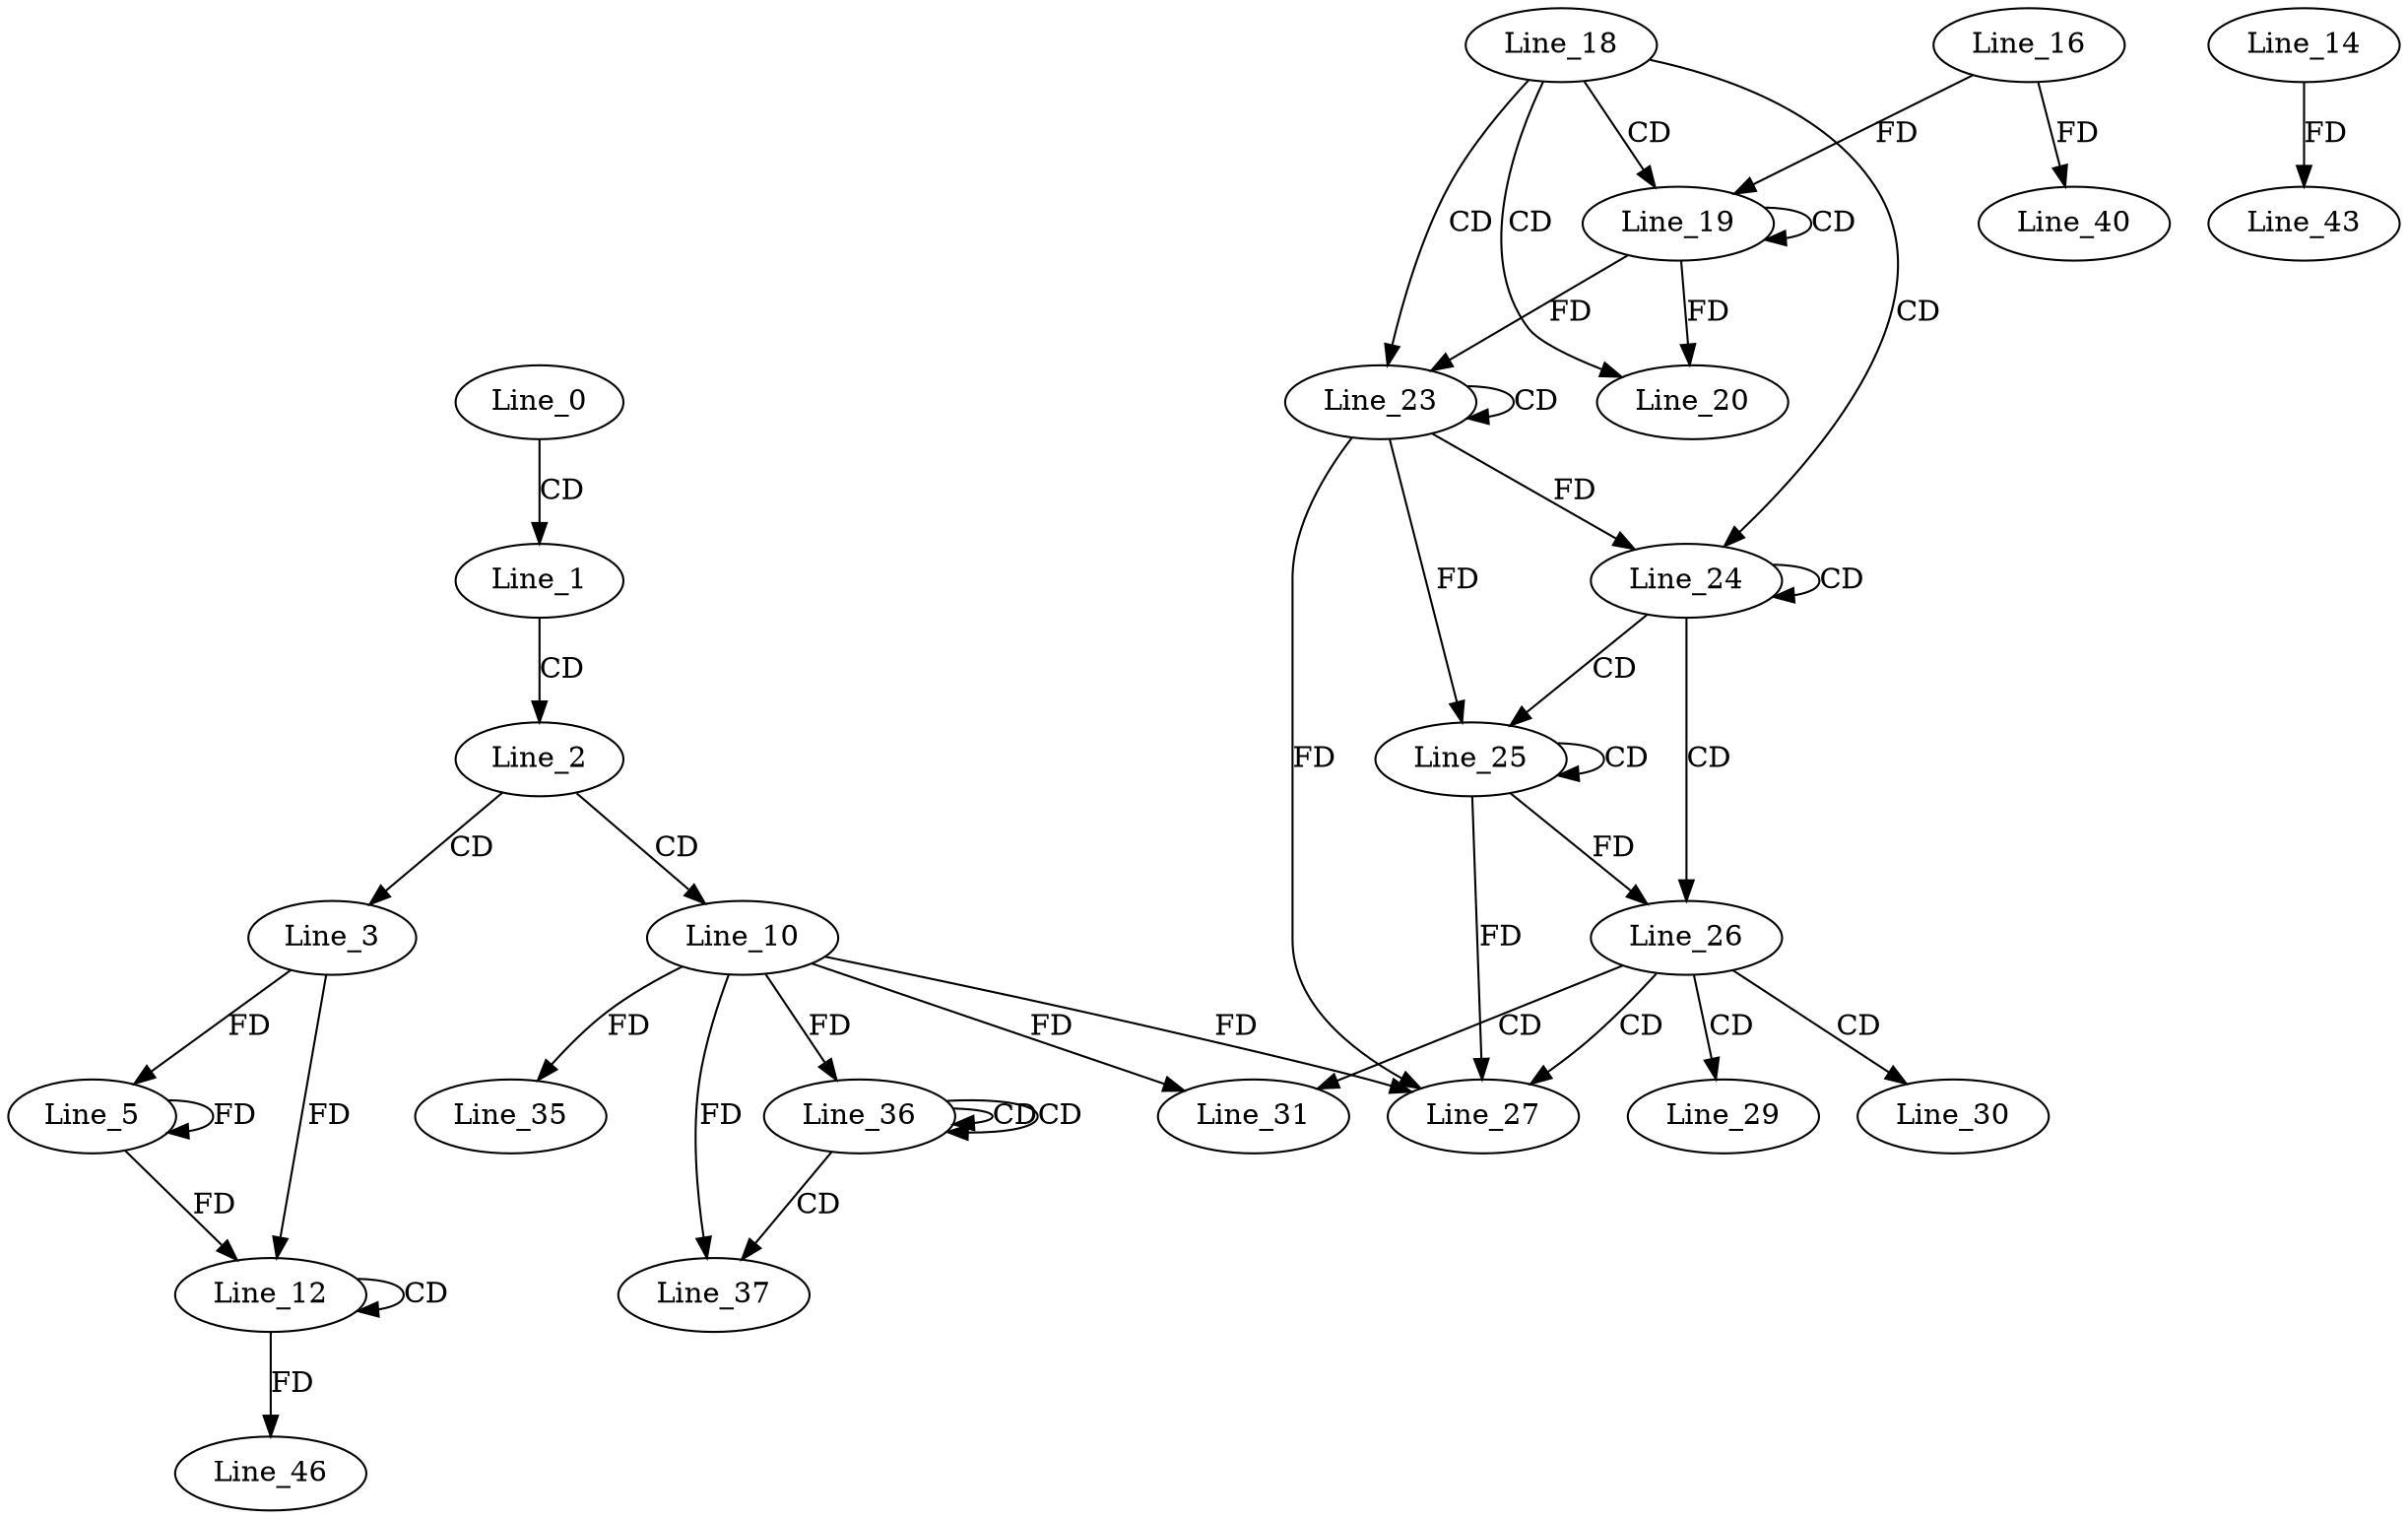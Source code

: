 digraph G {
  Line_0;
  Line_1;
  Line_2;
  Line_3;
  Line_5;
  Line_5;
  Line_10;
  Line_12;
  Line_12;
  Line_18;
  Line_19;
  Line_19;
  Line_16;
  Line_20;
  Line_23;
  Line_23;
  Line_24;
  Line_24;
  Line_24;
  Line_24;
  Line_25;
  Line_25;
  Line_26;
  Line_27;
  Line_27;
  Line_29;
  Line_30;
  Line_31;
  Line_35;
  Line_36;
  Line_36;
  Line_36;
  Line_37;
  Line_37;
  Line_40;
  Line_14;
  Line_43;
  Line_46;
  Line_0 -> Line_1 [ label="CD" ];
  Line_1 -> Line_2 [ label="CD" ];
  Line_2 -> Line_3 [ label="CD" ];
  Line_3 -> Line_5 [ label="FD" ];
  Line_5 -> Line_5 [ label="FD" ];
  Line_2 -> Line_10 [ label="CD" ];
  Line_12 -> Line_12 [ label="CD" ];
  Line_3 -> Line_12 [ label="FD" ];
  Line_5 -> Line_12 [ label="FD" ];
  Line_18 -> Line_19 [ label="CD" ];
  Line_19 -> Line_19 [ label="CD" ];
  Line_16 -> Line_19 [ label="FD" ];
  Line_18 -> Line_20 [ label="CD" ];
  Line_19 -> Line_20 [ label="FD" ];
  Line_18 -> Line_23 [ label="CD" ];
  Line_23 -> Line_23 [ label="CD" ];
  Line_19 -> Line_23 [ label="FD" ];
  Line_18 -> Line_24 [ label="CD" ];
  Line_23 -> Line_24 [ label="FD" ];
  Line_24 -> Line_24 [ label="CD" ];
  Line_24 -> Line_25 [ label="CD" ];
  Line_25 -> Line_25 [ label="CD" ];
  Line_23 -> Line_25 [ label="FD" ];
  Line_24 -> Line_26 [ label="CD" ];
  Line_25 -> Line_26 [ label="FD" ];
  Line_26 -> Line_27 [ label="CD" ];
  Line_10 -> Line_27 [ label="FD" ];
  Line_23 -> Line_27 [ label="FD" ];
  Line_25 -> Line_27 [ label="FD" ];
  Line_26 -> Line_29 [ label="CD" ];
  Line_26 -> Line_30 [ label="CD" ];
  Line_26 -> Line_31 [ label="CD" ];
  Line_10 -> Line_31 [ label="FD" ];
  Line_10 -> Line_35 [ label="FD" ];
  Line_36 -> Line_36 [ label="CD" ];
  Line_36 -> Line_36 [ label="CD" ];
  Line_10 -> Line_36 [ label="FD" ];
  Line_36 -> Line_37 [ label="CD" ];
  Line_10 -> Line_37 [ label="FD" ];
  Line_16 -> Line_40 [ label="FD" ];
  Line_14 -> Line_43 [ label="FD" ];
  Line_12 -> Line_46 [ label="FD" ];
}
